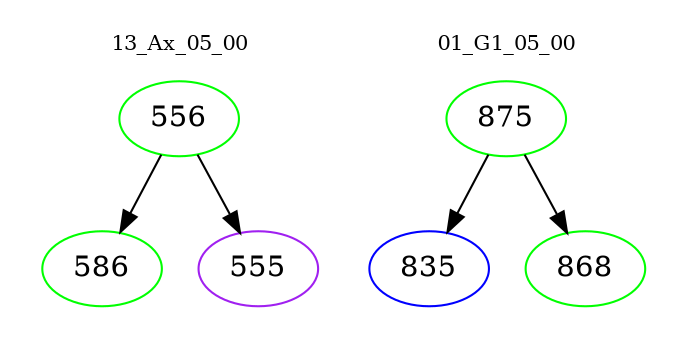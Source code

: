 digraph{
subgraph cluster_0 {
color = white
label = "13_Ax_05_00";
fontsize=10;
T0_556 [label="556", color="green"]
T0_556 -> T0_586 [color="black"]
T0_586 [label="586", color="green"]
T0_556 -> T0_555 [color="black"]
T0_555 [label="555", color="purple"]
}
subgraph cluster_1 {
color = white
label = "01_G1_05_00";
fontsize=10;
T1_875 [label="875", color="green"]
T1_875 -> T1_835 [color="black"]
T1_835 [label="835", color="blue"]
T1_875 -> T1_868 [color="black"]
T1_868 [label="868", color="green"]
}
}
